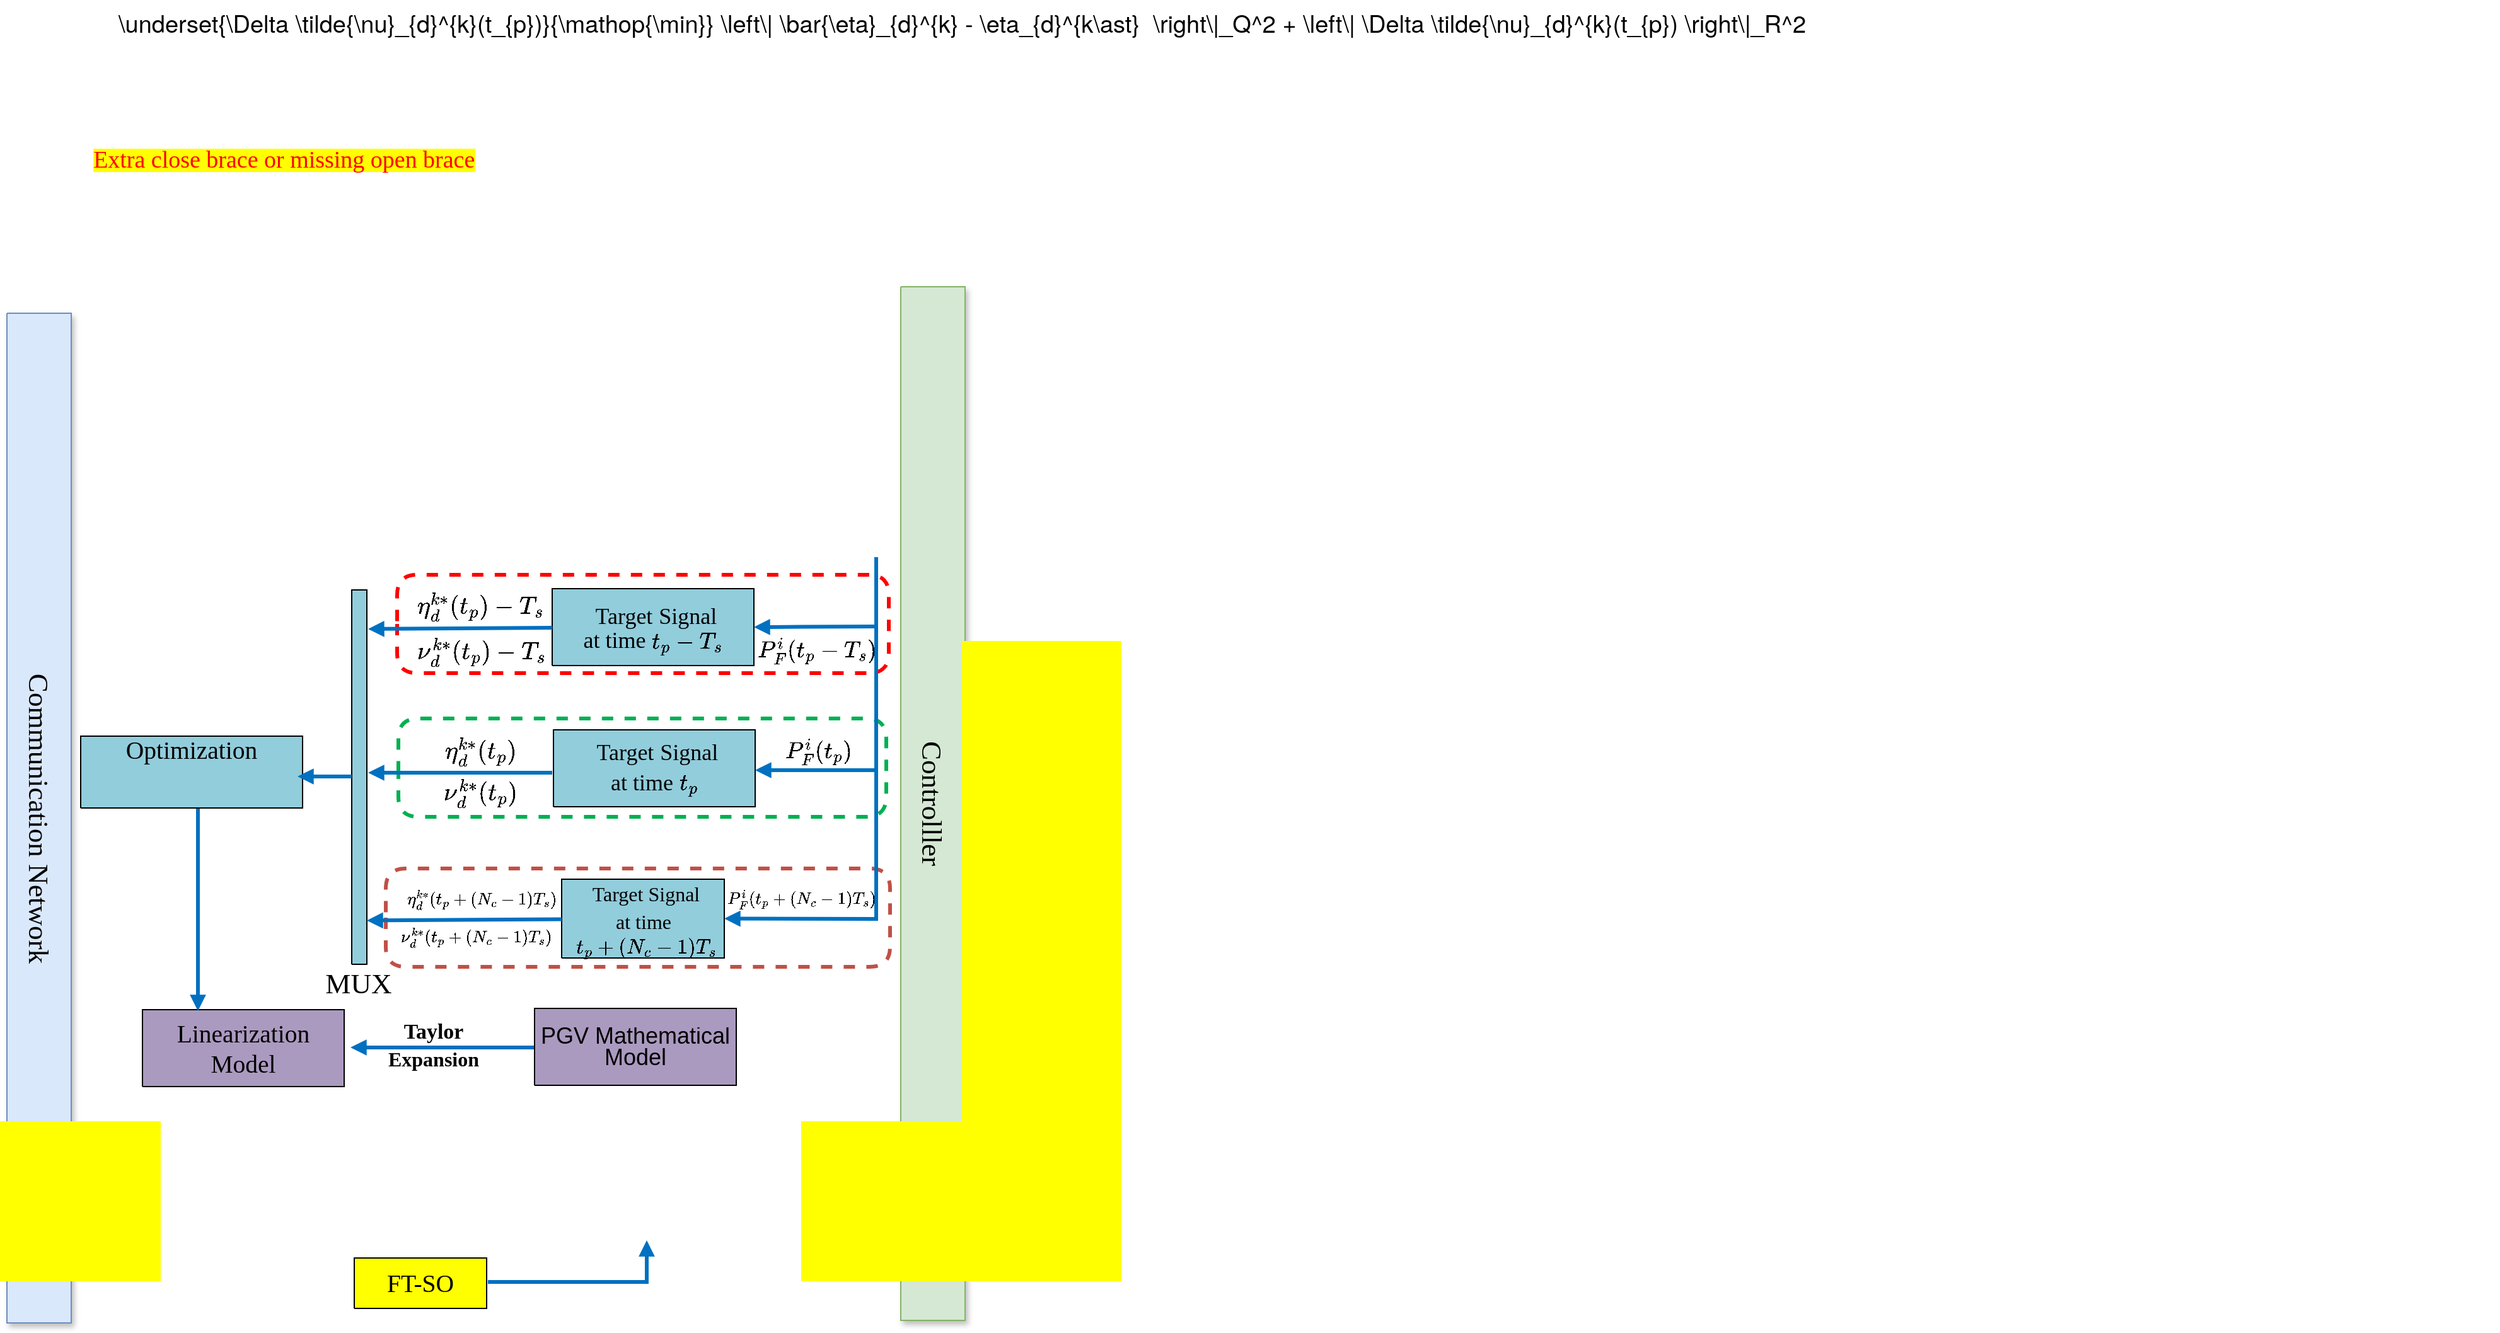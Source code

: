 <mxfile version="26.2.9">
  <diagram name="页-1" id="KkJPjx12Ec7EY-ToU70F">
    <mxGraphModel dx="2380" dy="1198" grid="1" gridSize="10" guides="1" tooltips="1" connect="1" arrows="1" fold="1" page="1" pageScale="1" pageWidth="1169" pageHeight="827" math="1" shadow="0">
      <root>
        <mxCell id="0" />
        <mxCell id="1" parent="0" />
        <UserObject label="" tags="背景" id="rbftyvLKrvMqdOADE280-68">
          <mxCell style="vsdxID=373;fillColor=none;gradientColor=none;shape=stencil(nZFLDsIwDERP4y0yiUBiXcoFOEFEDLEISZWm/E5PWhepdMGiWdkzz7Y0AV21zjQECtuc4pUebLMDvQelODhKnEsFugZdnWOiS4pdsNI3ppAKB4WszKx7WqFJpyO/adQ2q93P2wokW27x3l9/CotivcZJlP4gqOcwQb/mIvgPuhCcnS/FkI8kx95LvFN/nmeR5C90/QE=);dashed=1;strokeColor=#c05046;strokeWidth=3;points=[[1,0.5,0],[0.5,0,0],[0.5,0.5,0],[0.5,0.5,0]];labelBackgroundColor=none;rounded=1;html=1;whiteSpace=wrap;" vertex="1" parent="1">
            <mxGeometry x="734" y="889" width="400" height="78" as="geometry" />
          </mxCell>
        </UserObject>
        <UserObject label="" tags="背景" id="rbftyvLKrvMqdOADE280-23">
          <mxCell style="vsdxID=319;fillColor=none;gradientColor=none;shape=stencil(nZFLDsIwDERP4y0yiUBiXcoFOEFEDLEISZWm/E5PWhepdMGiWdkzz7Y0AV21zjQECtuc4pUebLMDvQelODhKnEsFugZdnWOiS4pdsNI3ppAKB4WszKx7WqFJpyO/adQ2q93P2wokW27x3l9/CotivcZJlP4gqOcwQb/mIvgPuhCcnS/FkI8kx95LvFN/nmeR5C90/QE=);dashed=1;strokeColor=#00b050;strokeWidth=3;points=[[1,0.5,0],[0.5,0,0],[0.5,0.5,0],[0.5,0.5,0]];labelBackgroundColor=none;rounded=1;html=1;whiteSpace=wrap;" vertex="1" parent="1">
            <mxGeometry x="744" y="770" width="387" height="78" as="geometry" />
          </mxCell>
        </UserObject>
        <UserObject label="&lt;span style=&quot;caret-color: rgb(237, 12, 12); color: rgb(0, 0, 0); font-family: &amp;quot;Times New Roman&amp;quot;; font-size: 18px; font-style: normal; font-variant-caps: normal; font-weight: 400; letter-spacing: normal; orphans: auto; text-align: center; text-indent: 0px; text-transform: none; white-space: normal; widows: auto; word-spacing: 0px; -webkit-text-stroke-width: 0px; background-color: rgb(236, 236, 236); text-decoration: none; display: inline !important; float: none;&quot;&gt;\(t_p-T_s\)&lt;/span&gt;" tags="背景" id="rbftyvLKrvMqdOADE280-22">
          <mxCell style="vsdxID=318;fillColor=none;gradientColor=none;shape=stencil(nZFLDsIwDERP4y0yiUBiXcoFOEFEDLEISZWm/E5PWhepdMGiWdkzz7Y0AV21zjQECtuc4pUebLMDvQelODhKnEsFugZdnWOiS4pdsNI3ppAKB4WszKx7WqFJpyO/adQ2q93P2wokW27x3l9/CotivcZJlP4gqOcwQb/mIvgPuhCcnS/FkI8kx95LvFN/nmeR5C90/QE=);dashed=1;strokeColor=#ff0000;strokeWidth=3;points=[[1,0.5,0],[0.5,0,0],[0.5,0.5,0],[0.5,0.5,0]];labelBackgroundColor=none;rounded=1;html=1;whiteSpace=wrap;" vertex="1" parent="1">
            <mxGeometry x="743" y="656" width="390" height="78" as="geometry" />
          </mxCell>
        </UserObject>
        <UserObject label="&lt;div style=&quot;font-size: 1px&quot;&gt;&lt;font style=&quot;font-size:22.58px;font-family:Times New Roman;color:#000000;direction:ltr;letter-spacing:0px;line-height:120%;opacity:1&quot;&gt;Communication Network&lt;/font&gt;&lt;font style=&quot;font-size:22.58px;font-family:Times New Roman;color:#000000;direction:ltr;letter-spacing:0px;line-height:120%;opacity:1&quot;&gt;&lt;br/&gt;&lt;/font&gt;&lt;/div&gt;" tags="流程图" id="rbftyvLKrvMqdOADE280-2">
          <mxCell style="verticalAlign=middle;align=center;overflow=width;vsdxID=235;rotation=90;fillColor=#dae8fc;shape=stencil(nZBLDoAgDERP0z3SIyjew0SURgSD+Lu9kMZoXLhwN9O+tukAlrNpJg1SzDH4QW/URgNYgZTkjA4UkwJUgGXng+6DX1zLfmoymdXo17xh5zmRJ6Q42BWCfc2oJfdAr+Yv+AP9Cb7OJ3H/2JG1HNGz/84klThPVCc=);strokeColor=#6c8ebf;shadow=1;spacingTop=-1;spacingBottom=-1;spacingLeft=-1;spacingRight=-1;points=[[1,0.5,0],[0.5,0.5,0],[0.5,0,0]];labelBackgroundColor=none;rounded=0;html=1;whiteSpace=wrap;" vertex="1" parent="1">
            <mxGeometry x="58.5" y="823.5" width="801" height="51" as="geometry" />
          </mxCell>
        </UserObject>
        <UserObject label="&lt;div style=&quot;font-size: 1px&quot;&gt;&lt;font style=&quot;font-size: 19.76px; font-family: &amp;quot;Times New Roman&amp;quot;; color: rgb(0, 0, 0); direction: ltr; letter-spacing: 0px; line-height: 120%; opacity: 1;&quot;&gt;Linearization&lt;/font&gt;&lt;font style=&quot;font-size: 19.76px; font-family: &amp;quot;Times New Roman&amp;quot;; color: rgb(0, 0, 0); direction: ltr; letter-spacing: 0px; line-height: 120%; opacity: 1;&quot;&gt;&lt;br&gt;&lt;/font&gt;&lt;font style=&quot;font-size: 19.76px; font-family: &amp;quot;Times New Roman&amp;quot;; color: rgb(0, 0, 0); direction: ltr; letter-spacing: 0px; line-height: 120%; opacity: 1;&quot;&gt;Model&lt;br&gt;&lt;/font&gt;&lt;/div&gt;" tags="流程图" id="rbftyvLKrvMqdOADE280-4">
          <mxCell style="verticalAlign=middle;align=center;overflow=width;vsdxID=249;fillColor=#ab9ac0;gradientColor=none;shape=stencil(nZBLDoAgDERP0z3SIyjew0SURgSD+Lu9kMZoXLhwN9O+tukAlrNpJg1SzDH4QW/URgNYgZTkjA4UkwJUgGXng+6DX1zLfmoymdXo17xh5zmRJ6Q42BWCfc2oJfdAr+Yv+AP9Cb7OJ3H/2JG1HNGz/84klThPVCc=);strokeColor=#000000;spacingTop=-1;spacingBottom=-1;spacingLeft=-1;spacingRight=-1;points=[[1,0.5,0],[0.5,0.5,0],[0.5,0,0]];labelBackgroundColor=none;rounded=0;html=1;whiteSpace=wrap;" vertex="1" parent="1">
            <mxGeometry x="541" y="1001" width="160" height="61" as="geometry" />
          </mxCell>
        </UserObject>
        <UserObject label="" tags="连接线" id="rbftyvLKrvMqdOADE280-5">
          <mxCell style="vsdxID=250;edgeStyle=none;startArrow=none;endArrow=block;startSize=5;endSize=5;strokeWidth=3;strokeColor=#0070c0;spacingTop=0;spacingBottom=0;spacingLeft=0;spacingRight=0;verticalAlign=middle;html=1;labelBackgroundColor=#ffffff;rounded=0;" edge="1" parent="1">
            <mxGeometry relative="1" as="geometry">
              <Array as="points" />
              <mxPoint x="852" y="1031" as="sourcePoint" />
              <mxPoint x="706" y="1031" as="targetPoint" />
            </mxGeometry>
          </mxCell>
        </UserObject>
        <mxCell id="rbftyvLKrvMqdOADE280-6" value="&lt;div style=&quot;font-size: 1px&quot;&gt;&lt;/div&gt;" style="text;vsdxID=250;edgeStyle=none;startArrow=none;endArrow=block;startSize=5;endSize=5;strokeWidth=3;strokeColor=none;spacingTop=0;spacingBottom=0;spacingLeft=0;spacingRight=0;verticalAlign=middle;html=1;labelBackgroundColor=#ffffff;rounded=0;align=center;overflow=width;fillColor=none;gradientColor=none;whiteSpace=wrap;;html=1;;rotation=0.09" vertex="1" parent="rbftyvLKrvMqdOADE280-5">
          <mxGeometry width="56.44" height="24.84" relative="1" as="geometry">
            <mxPoint x="-28.22" y="-12.42" as="offset" />
          </mxGeometry>
        </mxCell>
        <UserObject label="&lt;div style=&quot;font-size: 1px&quot;&gt;&lt;font style=&quot;font-size:16.93px;font-family:SimSun;color:#000000;direction:ltr;letter-spacing:0px;line-height:120%;opacity:1&quot;&gt;&lt;b&gt;Taylor&lt;br/&gt;&lt;/b&gt;&lt;/font&gt;&lt;/div&gt;" tags="背景" id="rbftyvLKrvMqdOADE280-7">
          <mxCell style="verticalAlign=middle;align=center;overflow=width;vsdxID=252;fillColor=none;gradientColor=none;shape=stencil(nZBLDoAgDERP0z3SIyjew0SURgSD+Lu9kMZoXLhwN9O+tukAlrNpJg1SzDH4QW/URgNYgZTkjA4UkwJUgGXng+6DX1zLfmoymdXo17xh5zmRJ6Q42BWCfc2oJfdAr+Yv+AP9Cb7OJ3H/2JG1HNGz/84klThPVCc=);strokeColor=none;spacingTop=-1;spacingBottom=-1;spacingLeft=-1;spacingRight=-1;points=[];labelBackgroundColor=none;rounded=0;html=1;whiteSpace=wrap;" vertex="1" parent="1">
            <mxGeometry x="730" y="1008" width="84" height="21" as="geometry" />
          </mxCell>
        </UserObject>
        <UserObject label="" tags="连接线" id="rbftyvLKrvMqdOADE280-9">
          <mxCell style="vsdxID=259;edgeStyle=none;startArrow=none;endArrow=block;startSize=5;endSize=5;strokeWidth=3;strokeColor=#0070c0;spacingTop=0;spacingBottom=0;spacingLeft=0;spacingRight=0;verticalAlign=middle;html=1;labelBackgroundColor=#FFFFFF;rounded=0;entryX=1;entryY=0.5;entryDx=0;entryDy=0;entryPerimeter=0;" edge="1" parent="1" target="rbftyvLKrvMqdOADE280-67">
            <mxGeometry relative="1" as="geometry">
              <mxPoint y="-1" as="offset" />
              <Array as="points">
                <mxPoint x="1123" y="929" />
              </Array>
              <mxPoint x="1123" y="642" as="sourcePoint" />
              <mxPoint x="1060" y="928" as="targetPoint" />
            </mxGeometry>
          </mxCell>
        </UserObject>
        <UserObject label="&lt;div&gt;&lt;span style=&quot;color: rgb(0, 0, 0);&quot;&gt;&lt;font face=&quot;Times New Roman&quot;&gt;&lt;font style=&quot;font-size: 19.76px; direction: ltr; letter-spacing: 0px; line-height: 120%; opacity: 1; color: rgb(0, 0, 0);&quot;&gt;&amp;nbsp;&lt;/font&gt;&lt;font style=&quot;direction: ltr; letter-spacing: 0px; line-height: 120%; opacity: 1; font-size: 18px; color: rgb(0, 0, 0);&quot;&gt;Target&lt;/font&gt;&lt;font style=&quot;font-size: 19.76px; direction: ltr; letter-spacing: 0px; line-height: 120%; opacity: 1; color: rgb(0, 0, 0);&quot;&gt; &lt;/font&gt;&lt;font style=&quot;direction: ltr; letter-spacing: 0px; line-height: 120%; opacity: 1; color: rgb(0, 0, 0);&quot;&gt;&lt;font style=&quot;font-size: 18px;&quot;&gt;Signal&lt;/font&gt;&lt;br&gt;&lt;/font&gt;&lt;/font&gt;&lt;/span&gt;&lt;/div&gt;&lt;div&gt;&lt;font style=&quot;direction: ltr; letter-spacing: 0px; line-height: 120%; opacity: 1; color: rgb(0, 0, 0);&quot;&gt;&lt;span style=&quot;caret-color: rgb(237, 12, 12); color: rgb(0, 0, 0);&quot;&gt;&lt;font face=&quot;Times New Roman&quot; style=&quot;font-size: 18px;&quot;&gt;at time \(t_p-T_s\)&lt;/font&gt;&lt;/span&gt;&lt;/font&gt;&lt;/div&gt;" tags="流程图" id="rbftyvLKrvMqdOADE280-10">
          <mxCell style="verticalAlign=middle;align=center;overflow=width;vsdxID=280;fillColor=#92cddc;gradientColor=none;shape=stencil(nZBLDoAgDERP0z3SIyjew0SURgSD+Lu9kMZoXLhwN9O+tukAlrNpJg1SzDH4QW/URgNYgZTkjA4UkwJUgGXng+6DX1zLfmoymdXo17xh5zmRJ6Q42BWCfc2oJfdAr+Yv+AP9Cb7OJ3H/2JG1HNGz/84klThPVCc=);strokeColor=#000000;spacingTop=-1;spacingBottom=-1;spacingLeft=-1;spacingRight=-1;points=[[1,0.5,0],[0.5,0.5,0],[0.5,0,0]];labelBackgroundColor=none;rounded=0;html=1;whiteSpace=wrap;" vertex="1" parent="1">
            <mxGeometry x="866" y="667" width="160" height="61" as="geometry" />
          </mxCell>
        </UserObject>
        <UserObject label="&lt;div style=&quot;font-size: 1px&quot;&gt;&lt;font style=&quot;font-size:22.58px;font-family:Times New Roman;color:#000000;direction:ltr;letter-spacing:0px;line-height:120%;opacity:1&quot;&gt;Controlller&lt;/font&gt;&lt;font style=&quot;font-size:22.58px;font-family:Times New Roman;color:#000000;direction:ltr;letter-spacing:0px;line-height:120%;opacity:1&quot;&gt;&lt;br/&gt;&lt;/font&gt;&lt;/div&gt;" tags="流程图" id="rbftyvLKrvMqdOADE280-13">
          <mxCell style="verticalAlign=middle;align=center;overflow=width;vsdxID=288;rotation=90;fillColor=#d5e8d4;shape=stencil(nZBLDoAgDERP0z3SIyjew0SURgSD+Lu9kMZoXLhwN9O+tukAlrNpJg1SzDH4QW/URgNYgZTkjA4UkwJUgGXng+6DX1zLfmoymdXo17xh5zmRJ6Q42BWCfc2oJfdAr+Yv+AP9Cb7OJ3H/2JG1HNGz/84klThPVCc=);strokeColor=#82b366;shadow=1;spacingTop=-1;spacingBottom=-1;spacingLeft=-1;spacingRight=-1;points=[[1,0.5,0],[0.5,0.5,0],[0.5,0,0]];labelBackgroundColor=none;rounded=0;html=1;whiteSpace=wrap;" vertex="1" parent="1">
            <mxGeometry x="758" y="812" width="820" height="51" as="geometry" />
          </mxCell>
        </UserObject>
        <UserObject label="" tags="连接线" id="rbftyvLKrvMqdOADE280-14">
          <mxCell style="vsdxID=289;edgeStyle=none;startArrow=none;endArrow=block;startSize=5;endSize=5;strokeWidth=3;strokeColor=#0070c0;spacingTop=0;spacingBottom=0;spacingLeft=0;spacingRight=0;verticalAlign=middle;html=1;labelBackgroundColor=#FFFFFF;rounded=0;entryX=1;entryY=0.5;entryDx=0;entryDy=0;entryPerimeter=0;" edge="1" parent="1" target="rbftyvLKrvMqdOADE280-10">
            <mxGeometry relative="1" as="geometry">
              <mxPoint as="offset" />
              <Array as="points" />
              <mxPoint x="1122" y="697" as="sourcePoint" />
              <mxPoint x="1026" y="698" as="targetPoint" />
            </mxGeometry>
          </mxCell>
        </UserObject>
        <UserObject label="&lt;div style=&quot;font-size: 1px&quot;&gt;&lt;font face=&quot;Times New Roman&quot; style=&quot;font-size: 19.76px; color: rgb(0, 0, 0); direction: ltr; letter-spacing: 0px; line-height: 120%; opacity: 1;&quot;&gt;&lt;div style=&quot;caret-color: rgb(0, 0, 0); color: rgb(0, 0, 0); font-size: 12px;&quot;&gt;&lt;span style=&quot;color: rgb(0, 0, 0);&quot;&gt;&lt;font style=&quot;font-size: 19.76px; direction: ltr; letter-spacing: 0px; line-height: 23.712px; opacity: 1; color: rgb(0, 0, 0);&quot;&gt;&amp;nbsp;&lt;/font&gt;&lt;font style=&quot;direction: ltr; letter-spacing: 0px; line-height: 21.6px; opacity: 1; font-size: 18px; color: rgb(0, 0, 0);&quot;&gt;Target&lt;/font&gt;&lt;font style=&quot;font-size: 19.76px; direction: ltr; letter-spacing: 0px; line-height: 23.712px; opacity: 1; color: rgb(0, 0, 0);&quot;&gt;&amp;nbsp;&lt;/font&gt;&lt;font style=&quot;direction: ltr; letter-spacing: 0px; line-height: 14.4px; opacity: 1; color: rgb(0, 0, 0);&quot;&gt;&lt;font style=&quot;font-size: 18px;&quot;&gt;Signal&lt;/font&gt;&lt;br&gt;&lt;/font&gt;&lt;/span&gt;&lt;/div&gt;&lt;div style=&quot;caret-color: rgb(0, 0, 0); color: rgb(0, 0, 0); font-size: 12px;&quot;&gt;&lt;font style=&quot;direction: ltr; letter-spacing: 0px; line-height: 14.4px; opacity: 1; color: rgb(0, 0, 0);&quot;&gt;&lt;span style=&quot;caret-color: rgb(237, 12, 12); color: rgb(0, 0, 0);&quot;&gt;&lt;font style=&quot;font-size: 18px;&quot;&gt;at time \(t_p\)&lt;/font&gt;&lt;/span&gt;&lt;/font&gt;&lt;/div&gt;&lt;/font&gt;&lt;/div&gt;" tags="流程图" id="rbftyvLKrvMqdOADE280-15">
          <mxCell style="verticalAlign=middle;align=center;overflow=width;vsdxID=294;fillColor=#92cddc;gradientColor=none;shape=stencil(nZBLDoAgDERP0z3SIyjew0SURgSD+Lu9kMZoXLhwN9O+tukAlrNpJg1SzDH4QW/URgNYgZTkjA4UkwJUgGXng+6DX1zLfmoymdXo17xh5zmRJ6Q42BWCfc2oJfdAr+Yv+AP9Cb7OJ3H/2JG1HNGz/84klThPVCc=);strokeColor=#000000;spacingTop=-1;spacingBottom=-1;spacingLeft=-1;spacingRight=-1;points=[[1,0.5,0],[0.5,0.5,0],[0.5,0,0]];labelBackgroundColor=none;rounded=0;html=1;whiteSpace=wrap;" vertex="1" parent="1">
            <mxGeometry x="867" y="779" width="160" height="61" as="geometry" />
          </mxCell>
        </UserObject>
        <UserObject label="" tags="连接线" id="rbftyvLKrvMqdOADE280-20">
          <mxCell style="vsdxID=309;edgeStyle=none;startArrow=none;endArrow=block;startSize=5;endSize=5;strokeWidth=3;strokeColor=#0070c0;spacingTop=0;spacingBottom=0;spacingLeft=0;spacingRight=0;verticalAlign=middle;html=1;labelBackgroundColor=#ffffff;rounded=0;" edge="1" parent="1">
            <mxGeometry relative="1" as="geometry">
              <Array as="points" />
              <mxPoint x="866" y="813" as="sourcePoint" />
              <mxPoint x="720" y="813" as="targetPoint" />
            </mxGeometry>
          </mxCell>
        </UserObject>
        <UserObject label="&lt;div&gt;&lt;font style=&quot;font-family: &amp;quot;Times New Roman&amp;quot;; color: rgb(0, 0, 0); direction: ltr; letter-spacing: 0px; line-height: 120%; opacity: 1;&quot;&gt;&lt;span style=&quot;caret-color: rgb(0, 0, 0); color: rgb(0, 0, 0); font-family: Helvetica;&quot;&gt;&lt;font style=&quot;font-size: 18px;&quot;&gt;PGV Mathematical Model&lt;/font&gt;&lt;/span&gt;&lt;br&gt;&lt;/font&gt;&lt;/div&gt;" tags="流程图" id="rbftyvLKrvMqdOADE280-24">
          <mxCell style="verticalAlign=middle;align=center;overflow=width;vsdxID=320;fillColor=#ab9ac0;gradientColor=none;shape=stencil(nZBLDoAgDERP0z3SIyjew0SURgSD+Lu9kMZoXLhwN9O+tukAlrNpJg1SzDH4QW/URgNYgZTkjA4UkwJUgGXng+6DX1zLfmoymdXo17xh5zmRJ6Q42BWCfc2oJfdAr+Yv+AP9Cb7OJ3H/2JG1HNGz/84klThPVCc=);strokeColor=#000000;spacingTop=-1;spacingBottom=-1;spacingLeft=-1;spacingRight=-1;points=[[1,0.5,0],[0.5,0.5,0],[0.5,0,0]];labelBackgroundColor=none;rounded=0;html=1;whiteSpace=wrap;" vertex="1" parent="1">
            <mxGeometry x="852" y="1000" width="160" height="61" as="geometry" />
          </mxCell>
        </UserObject>
        <UserObject label="&lt;div style=&quot;font-size: 1px&quot;&gt;&lt;font style=&quot;font-size:19.76px;font-family:Times New Roman;color:#000000;direction:ltr;letter-spacing:0px;line-height:120%;opacity:1&quot;&gt;FT-SO&lt;br/&gt;&lt;/font&gt;&lt;/div&gt;" tags="流程图" id="rbftyvLKrvMqdOADE280-46">
          <mxCell style="verticalAlign=middle;align=center;overflow=width;vsdxID=350;fillColor=#ffff00;gradientColor=none;shape=stencil(nZBLDoAgDERP0z3SIyjew0SURgSD+Lu9kMZoXLhwN9O+tukAlrNpJg1SzDH4QW/URgNYgZTkjA4UkwJUgGXng+6DX1zLfmoymdXo17xh5zmRJ6Q42BWCfc2oJfdAr+Yv+AP9Cb7OJ3H/2JG1HNGz/84klThPVCc=);strokeColor=#000000;spacingTop=-1;spacingBottom=-1;spacingLeft=-1;spacingRight=-1;points=[[1,0.5,0],[0.5,0.5,0],[0.5,0,0]];labelBackgroundColor=none;rounded=0;html=1;whiteSpace=wrap;" vertex="1" parent="1">
            <mxGeometry x="709" y="1198" width="105" height="40" as="geometry" />
          </mxCell>
        </UserObject>
        <UserObject label="" tags="连接线" id="rbftyvLKrvMqdOADE280-47">
          <mxCell style="vsdxID=351;edgeStyle=none;startArrow=none;endArrow=block;startSize=5;endSize=5;strokeWidth=3;strokeColor=#0070c0;spacingTop=0;spacingBottom=0;spacingLeft=0;spacingRight=0;verticalAlign=middle;html=1;labelBackgroundColor=#FFFFFF;rounded=0;" edge="1" parent="1">
            <mxGeometry relative="1" as="geometry">
              <mxPoint x="-1" as="offset" />
              <Array as="points">
                <mxPoint x="941" y="1217" />
              </Array>
              <mxPoint x="815" y="1217" as="sourcePoint" />
              <mxPoint x="941" y="1184" as="targetPoint" />
            </mxGeometry>
          </mxCell>
        </UserObject>
        <UserObject label="&lt;div&gt;&lt;font face=&quot;Times New Roman&quot; style=&quot;color: rgb(0, 0, 0); direction: ltr; letter-spacing: 0px; line-height: 120%; opacity: 1;&quot;&gt;&lt;div style=&quot;caret-color: rgb(0, 0, 0); color: rgb(0, 0, 0);&quot;&gt;&lt;span style=&quot;color: rgb(0, 0, 0);&quot;&gt;&lt;font style=&quot;direction: ltr; letter-spacing: 0px; line-height: 23.712px; opacity: 1; color: rgb(0, 0, 0);&quot;&gt;&amp;nbsp;&lt;/font&gt;&lt;font style=&quot;direction: ltr; letter-spacing: 0px; line-height: 21.6px; opacity: 1; color: rgb(0, 0, 0);&quot;&gt;Target&lt;/font&gt;&lt;font style=&quot;direction: ltr; letter-spacing: 0px; line-height: 23.712px; opacity: 1; color: rgb(0, 0, 0);&quot;&gt;&amp;nbsp;&lt;/font&gt;&lt;font style=&quot;direction: ltr; letter-spacing: 0px; line-height: 14.4px; opacity: 1; color: rgb(0, 0, 0);&quot;&gt;&lt;font&gt;Signal&lt;/font&gt;&lt;br&gt;&lt;/font&gt;&lt;/span&gt;&lt;/div&gt;&lt;div style=&quot;caret-color: rgb(0, 0, 0); color: rgb(0, 0, 0);&quot;&gt;&lt;font style=&quot;direction: ltr; letter-spacing: 0px; line-height: 14.4px; opacity: 1; color: rgb(0, 0, 0);&quot;&gt;&lt;span style=&quot;caret-color: rgb(237, 12, 12); color: rgb(0, 0, 0);&quot;&gt;&lt;font&gt;at time&lt;/font&gt;&lt;/span&gt;&lt;/font&gt;&lt;/div&gt;&lt;div style=&quot;caret-color: rgb(0, 0, 0); color: rgb(0, 0, 0);&quot;&gt;&lt;font style=&quot;direction: ltr; letter-spacing: 0px; line-height: 14.4px; opacity: 1; color: rgb(0, 0, 0);&quot;&gt;&lt;span style=&quot;caret-color: rgb(237, 12, 12); color: rgb(0, 0, 0);&quot;&gt;&lt;font&gt;&amp;nbsp;\(t_p+(N_c-1)T_s\)&lt;/font&gt;&lt;/span&gt;&lt;/font&gt;&lt;/div&gt;&lt;/font&gt;&lt;/div&gt;" tags="流程图" id="rbftyvLKrvMqdOADE280-67">
          <mxCell style="verticalAlign=middle;align=center;overflow=width;vsdxID=364;fillColor=#92cddc;gradientColor=none;shape=stencil(nZBLDoAgDERP0z3SIyjew0SURgSD+Lu9kMZoXLhwN9O+tukAlrNpJg1SzDH4QW/URgNYgZTkjA4UkwJUgGXng+6DX1zLfmoymdXo17xh5zmRJ6Q42BWCfc2oJfdAr+Yv+AP9Cb7OJ3H/2JG1HNGz/84klThPVCc=);strokeColor=#000000;spacingTop=-1;spacingBottom=-1;spacingLeft=-1;spacingRight=-1;points=[[1,0.5,0],[0.5,0.5,0],[0.5,0,0]];labelBackgroundColor=none;rounded=0;html=1;whiteSpace=wrap;fontSize=16;" vertex="1" parent="1">
            <mxGeometry x="873.5" y="897.5" width="129" height="62.5" as="geometry" />
          </mxCell>
        </UserObject>
        <UserObject label="" tags="连接线" id="rbftyvLKrvMqdOADE280-69">
          <mxCell style="vsdxID=374;edgeStyle=none;startArrow=none;endArrow=block;startSize=5;endSize=5;strokeWidth=3;strokeColor=#0070c0;spacingTop=0;spacingBottom=0;spacingLeft=0;spacingRight=0;verticalAlign=middle;html=1;labelBackgroundColor=#FFFFFF;rounded=0;" edge="1" parent="1">
            <mxGeometry relative="1" as="geometry">
              <mxPoint x="-1" as="offset" />
              <Array as="points" />
              <mxPoint x="1123" y="811" as="sourcePoint" />
              <mxPoint x="1027" y="811" as="targetPoint" />
            </mxGeometry>
          </mxCell>
        </UserObject>
        <UserObject label="" tags="连接线" id="rbftyvLKrvMqdOADE280-70">
          <mxCell style="vsdxID=376;edgeStyle=none;startArrow=none;endArrow=block;startSize=5;endSize=5;strokeWidth=3;strokeColor=#0070c0;spacingTop=0;spacingBottom=0;spacingLeft=0;spacingRight=0;verticalAlign=middle;html=1;labelBackgroundColor=#ffffff;rounded=0;" edge="1" parent="1">
            <mxGeometry relative="1" as="geometry">
              <Array as="points" />
              <mxPoint x="585" y="841" as="sourcePoint" />
              <mxPoint x="585" y="1002" as="targetPoint" />
            </mxGeometry>
          </mxCell>
        </UserObject>
        <mxCell id="rbftyvLKrvMqdOADE280-71" value="&lt;div style=&quot;font-size: 1px&quot;&gt;&lt;/div&gt;" style="text;vsdxID=376;edgeStyle=none;startArrow=none;endArrow=block;startSize=5;endSize=5;strokeWidth=3;strokeColor=none;spacingTop=0;spacingBottom=0;spacingLeft=0;spacingRight=0;verticalAlign=middle;html=1;labelBackgroundColor=#ffffff;rounded=0;align=center;overflow=width;fillColor=none;gradientColor=none;whiteSpace=wrap;;html=1;;rotation=270.385" vertex="1" parent="rbftyvLKrvMqdOADE280-70">
          <mxGeometry width="56.44" height="24.84" relative="1" as="geometry">
            <mxPoint x="-28.22" y="-12.42" as="offset" />
          </mxGeometry>
        </mxCell>
        <UserObject label="" tags="背景" id="rbftyvLKrvMqdOADE280-72">
          <mxCell style="vsdxID=379;fillColor=none;gradientColor=none;strokeColor=none;spacingTop=-1;spacingBottom=-1;spacingLeft=-1;spacingRight=-1;points=[];labelBackgroundColor=none;rounded=0;html=1;whiteSpace=wrap;" vertex="1" parent="1">
            <mxGeometry x="492" y="784" width="176" height="57" as="geometry" />
          </mxCell>
        </UserObject>
        <mxCell id="rbftyvLKrvMqdOADE280-73" value="&lt;div style=&quot;font-size: 1px&quot;&gt;&lt;font style=&quot;font-size:19.76px;font-family:Times New Roman;color:#000000;direction:ltr;letter-spacing:0px;line-height:120%;opacity:1&quot;&gt;Optimization &lt;br/&gt;&lt;/font&gt;&lt;/div&gt;" style="verticalAlign=top;align=center;overflow=width;vsdxID=370;fillColor=#92cddc;gradientColor=none;shape=stencil(nZBLDoAgDERP0z3SIyjew0SURgSD+Lu9kMZoXLhwN9O+tukAlrNpJg1SzDH4QW/URgNYgZTkjA4UkwJUgGXng+6DX1zLfmoymdXo17xh5zmRJ6Q42BWCfc2oJfdAr+Yv+AP9Cb7OJ3H/2JG1HNGz/84klThPVCc=);strokeColor=#000000;spacingTop=-1;spacingBottom=-1;spacingLeft=-1;spacingRight=-1;points=[[1,0.5,0],[0.5,0.5,0],[0.5,0,0]];labelBackgroundColor=none;rounded=0;html=1;whiteSpace=wrap;" vertex="1" parent="rbftyvLKrvMqdOADE280-72">
          <mxGeometry width="176" height="57" as="geometry" />
        </mxCell>
        <UserObject label="&lt;div style=&quot;font-size: 1px&quot;&gt;&lt;/div&gt;" tags="流程图" id="rbftyvLKrvMqdOADE280-75">
          <mxCell style="verticalAlign=middle;align=center;overflow=width;vsdxID=380;fillColor=#92cddc;gradientColor=none;shape=stencil(nZBLDoAgDERP0z3SIyjew0SURgSD+Lu9kMZoXLhwN9O+tukAlrNpJg1SzDH4QW/URgNYgZTkjA4UkwJUgGXng+6DX1zLfmoymdXo17xh5zmRJ6Q42BWCfc2oJfdAr+Yv+AP9Cb7OJ3H/2JG1HNGz/84klThPVCc=);strokeColor=#000000;spacingTop=-1;spacingBottom=-1;spacingLeft=-1;spacingRight=-1;points=[[1,0.5,0],[0.5,0.5,0],[0.5,0,0]];labelBackgroundColor=none;rounded=0;html=1;whiteSpace=wrap;" vertex="1" parent="1">
            <mxGeometry x="707" y="668" width="12" height="297" as="geometry" />
          </mxCell>
        </UserObject>
        <UserObject label="&lt;div style=&quot;font-size: 1px&quot;&gt;&lt;font style=&quot;font-size:22.58px;font-family:SimSun;color:#000000;direction:ltr;letter-spacing:0px;line-height:120%;opacity:1&quot;&gt;MUX&lt;br/&gt;&lt;/font&gt;&lt;/div&gt;" tags="背景" id="rbftyvLKrvMqdOADE280-76">
          <mxCell style="verticalAlign=middle;align=center;overflow=width;vsdxID=381;fillColor=none;gradientColor=none;shape=stencil(nZBLDoAgDERP0z3SIyjew0SURgSD+Lu9kMZoXLhwN9O+tukAlrNpJg1SzDH4QW/URgNYgZTkjA4UkwJUgGXng+6DX1zLfmoymdXo17xh5zmRJ6Q42BWCfc2oJfdAr+Yv+AP9Cb7OJ3H/2JG1HNGz/84klThPVCc=);strokeColor=none;spacingTop=-1;spacingBottom=-1;spacingLeft=-1;spacingRight=-1;points=[];labelBackgroundColor=none;rounded=0;html=1;whiteSpace=wrap;" vertex="1" parent="1">
            <mxGeometry x="685" y="965" width="55" height="30" as="geometry" />
          </mxCell>
        </UserObject>
        <UserObject label="" tags="连接线" id="rbftyvLKrvMqdOADE280-77">
          <mxCell style="vsdxID=382;edgeStyle=none;startArrow=none;endArrow=block;startSize=5;endSize=5;strokeWidth=3;strokeColor=#0070c0;spacingTop=0;spacingBottom=0;spacingLeft=0;spacingRight=0;verticalAlign=middle;html=1;labelBackgroundColor=#ffffff;rounded=0;" edge="1" parent="1">
            <mxGeometry relative="1" as="geometry">
              <Array as="points" />
              <mxPoint x="707" y="816" as="sourcePoint" />
              <mxPoint x="664" y="816" as="targetPoint" />
            </mxGeometry>
          </mxCell>
        </UserObject>
        <mxCell id="rbftyvLKrvMqdOADE280-78" value="&lt;div style=&quot;font-size: 1px&quot;&gt;&lt;/div&gt;" style="text;vsdxID=382;edgeStyle=none;startArrow=none;endArrow=block;startSize=5;endSize=5;strokeWidth=3;strokeColor=none;spacingTop=0;spacingBottom=0;spacingLeft=0;spacingRight=0;verticalAlign=middle;html=1;labelBackgroundColor=#ffffff;rounded=0;align=center;overflow=width;fillColor=none;gradientColor=none;whiteSpace=wrap;;html=1;;rotation=0.292" vertex="1" parent="rbftyvLKrvMqdOADE280-77">
          <mxGeometry width="56.44" height="24.84" relative="1" as="geometry">
            <mxPoint x="-28.22" y="-12.42" as="offset" />
          </mxGeometry>
        </mxCell>
        <mxCell id="rbftyvLKrvMqdOADE280-85" vertex="1" parent="1">
          <mxGeometry x="718" y="929" as="geometry" />
        </mxCell>
        <UserObject label="" tags="连接线" id="rbftyvLKrvMqdOADE280-86">
          <mxCell style="vsdxID=371;edgeStyle=none;startArrow=none;endArrow=block;startSize=5;endSize=5;strokeWidth=3;strokeColor=#0070c0;spacingTop=0;spacingBottom=0;spacingLeft=0;spacingRight=0;verticalAlign=middle;html=1;labelBackgroundColor=#ffffff;rounded=0;exitX=0;exitY=0.508;exitDx=0;exitDy=0;exitPerimeter=0;entryX=1;entryY=0.883;entryDx=0;entryDy=0;entryPerimeter=0;" edge="1" parent="1" source="rbftyvLKrvMqdOADE280-67" target="rbftyvLKrvMqdOADE280-75">
            <mxGeometry relative="1" as="geometry">
              <Array as="points" />
            </mxGeometry>
          </mxCell>
        </UserObject>
        <mxCell id="rbftyvLKrvMqdOADE280-90" vertex="1" parent="1">
          <mxGeometry x="485" y="627" as="geometry" />
        </mxCell>
        <mxCell id="rbftyvLKrvMqdOADE280-93" vertex="1" parent="1">
          <mxGeometry x="720" y="699" as="geometry" />
        </mxCell>
        <UserObject label="" tags="连接线" id="rbftyvLKrvMqdOADE280-94">
          <mxCell style="vsdxID=295;edgeStyle=none;startArrow=none;endArrow=block;startSize=5;endSize=5;strokeWidth=3;strokeColor=#0070c0;spacingTop=0;spacingBottom=0;spacingLeft=0;spacingRight=0;verticalAlign=middle;html=1;labelBackgroundColor=#ffffff;rounded=0;exitX=0;exitY=0.508;exitDx=0;exitDy=0;exitPerimeter=0;" edge="1" parent="1" source="rbftyvLKrvMqdOADE280-10" target="rbftyvLKrvMqdOADE280-93">
            <mxGeometry relative="1" as="geometry">
              <Array as="points" />
            </mxGeometry>
          </mxCell>
        </UserObject>
        <mxCell id="rbftyvLKrvMqdOADE280-95" value="&lt;div style=&quot;font-size: 1px&quot;&gt;&lt;/div&gt;" style="text;vsdxID=295;edgeStyle=none;startArrow=none;endArrow=block;startSize=5;endSize=5;strokeWidth=3;strokeColor=none;spacingTop=0;spacingBottom=0;spacingLeft=0;spacingRight=0;verticalAlign=middle;html=1;labelBackgroundColor=#ffffff;rounded=0;align=center;overflow=width;fillColor=none;gradientColor=none;whiteSpace=wrap;;html=1;;rotation=538.58" vertex="1" parent="rbftyvLKrvMqdOADE280-94">
          <mxGeometry width="56.44" height="24.84" relative="1" as="geometry">
            <mxPoint x="-28.22" y="-12.42" as="offset" />
          </mxGeometry>
        </mxCell>
        <mxCell id="rbftyvLKrvMqdOADE280-97" vertex="1" parent="1">
          <mxGeometry x="1073" y="1150" as="geometry" />
        </mxCell>
        <UserObject label="" tags="连接线 流程图 批注" id="rbftyvLKrvMqdOADE280-99">
          <mxCell vertex="1" visible="0" parent="1">
            <mxGeometry x="380" y="340" as="geometry" />
          </mxCell>
        </UserObject>
        <UserObject label="&lt;font size=&quot;3&quot; face=&quot;SimSun&quot;&gt;&lt;span style=&quot;caret-color: rgb(176, 0, 0); color: light-dark(rgb(0, 0, 0), rgb(255, 173, 173));&quot;&gt;&lt;b&gt;Expansion&lt;/b&gt;&lt;/span&gt;&lt;/font&gt;" tags="背景" id="rbftyvLKrvMqdOADE280-102">
          <mxCell style="verticalAlign=middle;align=center;overflow=width;vsdxID=252;fillColor=none;gradientColor=none;shape=stencil(nZBLDoAgDERP0z3SIyjew0SURgSD+Lu9kMZoXLhwN9O+tukAlrNpJg1SzDH4QW/URgNYgZTkjA4UkwJUgGXng+6DX1zLfmoymdXo17xh5zmRJ6Q42BWCfc2oJfdAr+Yv+AP9Cb7OJ3H/2JG1HNGz/84klThPVCc=);strokeColor=none;spacingTop=-1;spacingBottom=-1;spacingLeft=-1;spacingRight=-1;points=[];labelBackgroundColor=none;rounded=0;html=1;whiteSpace=wrap;" vertex="1" parent="1">
            <mxGeometry x="730" y="1029" width="84" height="21" as="geometry" />
          </mxCell>
        </UserObject>
        <mxCell id="rbftyvLKrvMqdOADE280-104" value="&lt;span style=&quot;caret-color: rgb(237, 12, 12); color: rgb(0, 0, 0); font-family: &amp;quot;Times New Roman&amp;quot;; font-size: 18px; font-style: normal; font-variant-caps: normal; font-weight: 400; letter-spacing: normal; text-align: center; text-indent: 0px; text-transform: none; white-space: normal; word-spacing: 0px; -webkit-text-stroke-width: 0px; text-decoration: none; float: none; display: inline !important;&quot;&gt;\(P_F^i(t_p-T_s)\)&lt;/span&gt;" style="text;whiteSpace=wrap;html=1;" vertex="1" parent="1">
          <mxGeometry x="1027" y="699" width="100" height="30" as="geometry" />
        </mxCell>
        <mxCell id="rbftyvLKrvMqdOADE280-106" value="&lt;span style=&quot;caret-color: rgb(237, 12, 12); color: rgb(0, 0, 0); font-family: &amp;quot;Times New Roman&amp;quot;; font-size: 18px; font-style: normal; font-variant-caps: normal; font-weight: 400; letter-spacing: normal; text-align: center; text-indent: 0px; text-transform: none; white-space: normal; word-spacing: 0px; -webkit-text-stroke-width: 0px; text-decoration: none; float: none; display: inline !important;&quot;&gt;\(P_F^i(t_p)\)&lt;/span&gt;" style="text;whiteSpace=wrap;html=1;" vertex="1" parent="1">
          <mxGeometry x="1049" y="779" width="63" height="30" as="geometry" />
        </mxCell>
        <mxCell id="rbftyvLKrvMqdOADE280-107" value="&lt;span style=&quot;caret-color: rgb(237, 12, 12); color: rgb(0, 0, 0); font-family: &amp;quot;Times New Roman&amp;quot;; font-style: normal; font-variant-caps: normal; font-weight: 400; letter-spacing: normal; text-align: center; text-indent: 0px; text-transform: none; white-space: normal; word-spacing: 0px; -webkit-text-stroke-width: 0px; text-decoration: none; float: none; display: inline !important;&quot;&gt;\(P_F^i(t_p+(N_c-1)T_s)\)&lt;/span&gt;" style="text;whiteSpace=wrap;html=1;fontSize=13;" vertex="1" parent="1">
          <mxGeometry x="1002.5" y="897.5" width="127.5" height="30" as="geometry" />
        </mxCell>
        <mxCell id="rbftyvLKrvMqdOADE280-111" value="&lt;span style=&quot;caret-color: rgb(237, 12, 12); color: rgb(0, 0, 0); font-family: &amp;quot;Times New Roman&amp;quot;; font-style: normal; font-variant-caps: normal; font-weight: 400; letter-spacing: normal; text-align: center; text-indent: 0px; text-transform: none; white-space: normal; word-spacing: 0px; -webkit-text-stroke-width: 0px; text-decoration: none; float: none; display: inline !important;&quot;&gt;\(\eta_d^{k\ast}(t_p+(N_c-1)T_s)\)&lt;/span&gt;" style="text;whiteSpace=wrap;html=1;fontSize=13;" vertex="1" parent="1">
          <mxGeometry x="749" y="898.75" width="117" height="27.5" as="geometry" />
        </mxCell>
        <mxCell id="rbftyvLKrvMqdOADE280-112" value="&lt;span style=&quot;caret-color: rgb(237, 12, 12); color: rgb(0, 0, 0); font-family: &amp;quot;Times New Roman&amp;quot;; font-style: normal; font-variant-caps: normal; font-weight: 400; letter-spacing: normal; text-align: center; text-indent: 0px; text-transform: none; white-space: normal; word-spacing: 0px; -webkit-text-stroke-width: 0px; text-decoration: none; float: none; display: inline !important;&quot;&gt;\(\nu_d^{k\ast}(t_p+(N_c-1)T_s)\)&lt;/span&gt;" style="text;whiteSpace=wrap;html=1;fontSize=13;" vertex="1" parent="1">
          <mxGeometry x="744" y="929" width="117" height="27.5" as="geometry" />
        </mxCell>
        <mxCell id="rbftyvLKrvMqdOADE280-113" value="&lt;span style=&quot;caret-color: rgb(237, 12, 12); color: rgb(0, 0, 0); font-family: &amp;quot;Times New Roman&amp;quot;; font-style: normal; font-variant-caps: normal; font-weight: 400; letter-spacing: normal; text-align: center; text-indent: 0px; text-transform: none; white-space: normal; word-spacing: 0px; -webkit-text-stroke-width: 0px; text-decoration: none; float: none; display: inline !important;&quot;&gt;\(\eta_d^{k\ast}(t_p)\)&lt;/span&gt;" style="text;whiteSpace=wrap;html=1;fontSize=19;" vertex="1" parent="1">
          <mxGeometry x="778.5" y="778" width="58" height="31" as="geometry" />
        </mxCell>
        <mxCell id="rbftyvLKrvMqdOADE280-114" value="&lt;span style=&quot;caret-color: rgb(237, 12, 12); color: rgb(0, 0, 0); font-family: &amp;quot;Times New Roman&amp;quot;; font-style: normal; font-variant-caps: normal; font-weight: 400; letter-spacing: normal; text-align: center; text-indent: 0px; text-transform: none; white-space: normal; word-spacing: 0px; -webkit-text-stroke-width: 0px; text-decoration: none; float: none; display: inline !important;&quot;&gt;\(\nu_d^{k\ast}(t_p)\)&lt;/span&gt;" style="text;whiteSpace=wrap;html=1;fontSize=19;" vertex="1" parent="1">
          <mxGeometry x="777.75" y="810.5" width="58.75" height="37.5" as="geometry" />
        </mxCell>
        <mxCell id="rbftyvLKrvMqdOADE280-115" value="&lt;span style=&quot;caret-color: rgb(237, 12, 12); color: rgb(0, 0, 0); font-family: &amp;quot;Times New Roman&amp;quot;; font-style: normal; font-variant-caps: normal; font-weight: 400; letter-spacing: normal; text-align: center; text-indent: 0px; text-transform: none; white-space: normal; word-spacing: 0px; -webkit-text-stroke-width: 0px; text-decoration: none; float: none; display: inline !important;&quot;&gt;\(\eta_d^{k\ast}(t_p)-T_s\)&lt;/span&gt;" style="text;whiteSpace=wrap;html=1;fontSize=19;" vertex="1" parent="1">
          <mxGeometry x="757.12" y="663" width="100" height="31" as="geometry" />
        </mxCell>
        <mxCell id="rbftyvLKrvMqdOADE280-116" value="&lt;span style=&quot;caret-color: rgb(237, 12, 12); color: rgb(0, 0, 0); font-family: &amp;quot;Times New Roman&amp;quot;; font-style: normal; font-variant-caps: normal; font-weight: 400; letter-spacing: normal; text-align: center; text-indent: 0px; text-transform: none; white-space: normal; word-spacing: 0px; -webkit-text-stroke-width: 0px; text-decoration: none; float: none; display: inline !important;&quot;&gt;\(\nu_d^{k\ast}(t_p)-T_s\)&lt;/span&gt;" style="text;whiteSpace=wrap;html=1;fontSize=19;" vertex="1" parent="1">
          <mxGeometry x="756.75" y="699" width="100.37" height="37.5" as="geometry" />
        </mxCell>
        <mxCell id="rbftyvLKrvMqdOADE280-117" value="&lt;span style=&quot;caret-color: rgb(237, 12, 12); color: rgb(0, 0, 0); font-style: normal; font-variant-caps: normal; font-weight: 400; letter-spacing: normal; text-align: center; text-indent: 0px; text-transform: none; white-space: normal; word-spacing: 0px; -webkit-text-stroke-width: 0px; text-decoration: none; float: none; display: inline !important;&quot;&gt;&lt;font face=&quot;Times New Roman&quot;&gt;\(J=\underset{\Delta \tilde{\nu}_{d}^{k}(t_{p})}{\mathop{\min}}\left\|\bar{\eta}_d^k-\eta_d^{k\ast} \right\|_Q^2+\left\|\Delta\tilde{\nu}_d^k (t_p) \right\|_R^2}}\)&lt;/font&gt;&lt;/span&gt;" style="text;whiteSpace=wrap;html=1;fontSize=19;" vertex="1" parent="1">
          <mxGeometry x="500" y="309" width="1831" height="31" as="geometry" />
        </mxCell>
        <mxCell id="rbftyvLKrvMqdOADE280-118" value="&lt;span style=&quot;caret-color: light-dark(rgb(237, 12, 12), rgb(255, 145, 145)); color: light-dark(rgb(0, 0, 0), rgb(237, 237, 237)); font-style: normal; font-variant-caps: normal; font-weight: 400; letter-spacing: normal; text-align: center; text-indent: 0px; text-transform: none; white-space: normal; word-spacing: 0px; -webkit-text-stroke-width: 0px; text-decoration: none; font-family: &amp;quot;Helvetica Neue&amp;quot;;&quot; data-mx-given-colors=&quot;{&amp;quot;caret-color&amp;quot;:&amp;quot;rgb(237, 12, 12)&amp;quot;,&amp;quot;color&amp;quot;:&amp;quot;rgb(0, 0, 0)&amp;quot;}&quot;&gt;\underset{\Delta \tilde{\nu}_{d}^{k}(t_{p})}{\mathop{\min}} \left\| \bar{\eta}_{d}^{k} - \eta_{d}^{k\ast}&lt;/span&gt;&lt;span style=&quot;caret-color: light-dark(rgb(237, 12, 12), rgb(255, 145, 145)); color: light-dark(rgb(0, 0, 0), rgb(237, 237, 237)); font-style: normal; font-variant-caps: normal; font-weight: 400; letter-spacing: normal; text-align: center; text-indent: 0px; text-transform: none; white-space: normal; word-spacing: 0px; -webkit-text-stroke-width: 0px; text-decoration: none; font-family: &amp;quot;Helvetica Neue&amp;quot;;&quot; data-mx-given-colors=&quot;{&amp;quot;caret-color&amp;quot;:&amp;quot;rgb(237, 12, 12)&amp;quot;,&amp;quot;color&amp;quot;:&amp;quot;rgb(0, 0, 0)&amp;quot;}&quot;&gt;&amp;nbsp;&lt;span class=&quot;Apple-converted-space&quot;&gt;&amp;nbsp;&lt;/span&gt;&lt;/span&gt;&lt;span style=&quot;caret-color: light-dark(rgb(237, 12, 12), rgb(255, 145, 145)); color: light-dark(rgb(0, 0, 0), rgb(237, 237, 237)); font-style: normal; font-variant-caps: normal; font-weight: 400; letter-spacing: normal; text-align: center; text-indent: 0px; text-transform: none; white-space: normal; word-spacing: 0px; -webkit-text-stroke-width: 0px; text-decoration: none; font-family: &amp;quot;Helvetica Neue&amp;quot;;&quot; data-mx-given-colors=&quot;{&amp;quot;caret-color&amp;quot;:&amp;quot;rgb(237, 12, 12)&amp;quot;,&amp;quot;color&amp;quot;:&amp;quot;rgb(0, 0, 0)&amp;quot;}&quot;&gt;\right\|_Q^2 + \left\| \Delta \tilde{\nu}_{d}^{k}(t_{p}) \right\|_R^2&lt;/span&gt;" style="text;whiteSpace=wrap;html=1;fontSize=19;" vertex="1" parent="1">
          <mxGeometry x="520" y="200" width="1890" height="90" as="geometry" />
        </mxCell>
      </root>
    </mxGraphModel>
  </diagram>
</mxfile>
